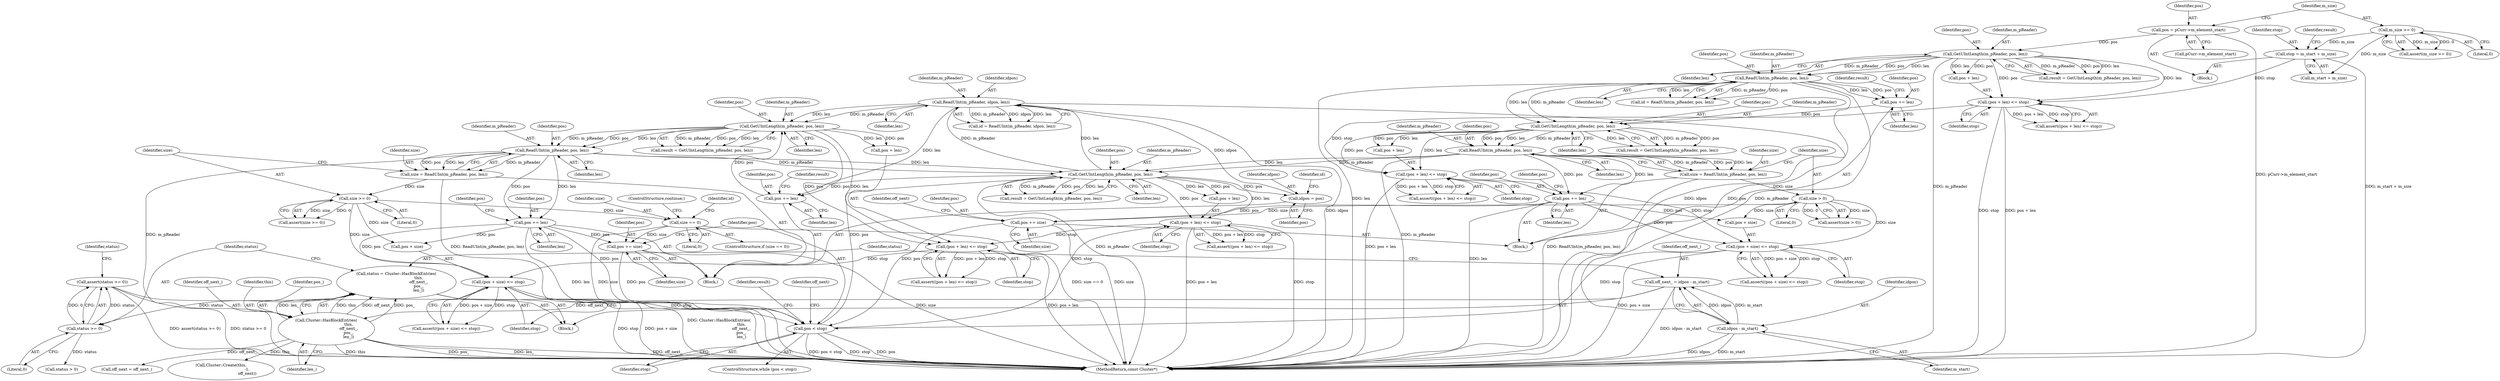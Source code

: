 digraph "1_Android_04839626ed859623901ebd3a5fd483982186b59d_109@API" {
"1000409" [label="(Call,assert(status >= 0))"];
"1000410" [label="(Call,status >= 0)"];
"1000402" [label="(Call,status = Cluster::HasBlockEntries(\n                                    this,\n                                    off_next_,\n                                    pos_,\n                                    len_))"];
"1000404" [label="(Call,Cluster::HasBlockEntries(\n                                    this,\n                                    off_next_,\n                                    pos_,\n                                    len_))"];
"1000394" [label="(Call,off_next_ = idpos - m_start)"];
"1000396" [label="(Call,idpos - m_start)"];
"1000336" [label="(Call,ReadUInt(m_pReader, idpos, len))"];
"1000309" [label="(Call,GetUIntLength(m_pReader, pos, len))"];
"1000366" [label="(Call,ReadUInt(m_pReader, pos, len))"];
"1000349" [label="(Call,GetUIntLength(m_pReader, pos, len))"];
"1000344" [label="(Call,pos += len)"];
"1000276" [label="(Call,ReadUInt(m_pReader, pos, len))"];
"1000259" [label="(Call,GetUIntLength(m_pReader, pos, len))"];
"1000240" [label="(Call,ReadUInt(m_pReader, pos, len))"];
"1000217" [label="(Call,GetUIntLength(m_pReader, pos, len))"];
"1000197" [label="(Call,pos = pCurr->m_element_start)"];
"1000254" [label="(Call,pos += len)"];
"1000301" [label="(Call,pos < stop)"];
"1000293" [label="(Call,pos += size)"];
"1000281" [label="(Call,size > 0)"];
"1000274" [label="(Call,size = ReadUInt(m_pReader, pos, len))"];
"1000284" [label="(Call,pos += len)"];
"1000422" [label="(Call,pos += size)"];
"1000384" [label="(Call,size == 0)"];
"1000371" [label="(Call,size >= 0)"];
"1000364" [label="(Call,size = ReadUInt(m_pReader, pos, len))"];
"1000374" [label="(Call,pos += len)"];
"1000288" [label="(Call,(pos + size) <= stop)"];
"1000268" [label="(Call,(pos + len) <= stop)"];
"1000226" [label="(Call,(pos + len) <= stop)"];
"1000207" [label="(Call,stop = m_start + m_size)"];
"1000203" [label="(Call,m_size >= 0)"];
"1000378" [label="(Call,(pos + size) <= stop)"];
"1000358" [label="(Call,(pos + len) <= stop)"];
"1000318" [label="(Call,(pos + len) <= stop)"];
"1000330" [label="(Call,idpos = pos)"];
"1000408" [label="(Identifier,len_)"];
"1000288" [label="(Call,(pos + size) <= stop)"];
"1000422" [label="(Call,pos += size)"];
"1000242" [label="(Identifier,pos)"];
"1000226" [label="(Call,(pos + len) <= stop)"];
"1000339" [label="(Identifier,len)"];
"1000322" [label="(Identifier,stop)"];
"1000362" [label="(Identifier,stop)"];
"1000241" [label="(Identifier,m_pReader)"];
"1000262" [label="(Identifier,len)"];
"1000319" [label="(Call,pos + len)"];
"1000383" [label="(ControlStructure,if (size == 0))"];
"1000257" [label="(Call,result = GetUIntLength(m_pReader, pos, len))"];
"1000402" [label="(Call,status = Cluster::HasBlockEntries(\n                                    this,\n                                    off_next_,\n                                    pos_,\n                                    len_))"];
"1000243" [label="(Identifier,len)"];
"1000392" [label="(Block,)"];
"1000398" [label="(Identifier,m_start)"];
"1000290" [label="(Identifier,pos)"];
"1000298" [label="(Identifier,off_next)"];
"1000331" [label="(Identifier,idpos)"];
"1000367" [label="(Identifier,m_pReader)"];
"1000269" [label="(Call,pos + len)"];
"1000318" [label="(Call,(pos + len) <= stop)"];
"1000215" [label="(Call,result = GetUIntLength(m_pReader, pos, len))"];
"1000336" [label="(Call,ReadUInt(m_pReader, idpos, len))"];
"1000307" [label="(Call,result = GetUIntLength(m_pReader, pos, len))"];
"1000219" [label="(Identifier,pos)"];
"1000282" [label="(Identifier,size)"];
"1000220" [label="(Identifier,len)"];
"1000379" [label="(Call,pos + size)"];
"1000285" [label="(Identifier,pos)"];
"1000376" [label="(Identifier,len)"];
"1000406" [label="(Identifier,off_next_)"];
"1000292" [label="(Identifier,stop)"];
"1000212" [label="(Block,)"];
"1000352" [label="(Identifier,len)"];
"1000284" [label="(Call,pos += len)"];
"1000415" [label="(Identifier,status)"];
"1000384" [label="(Call,size == 0)"];
"1000302" [label="(Identifier,pos)"];
"1000274" [label="(Call,size = ReadUInt(m_pReader, pos, len))"];
"1000309" [label="(Call,GetUIntLength(m_pReader, pos, len))"];
"1000385" [label="(Identifier,size)"];
"1000216" [label="(Identifier,result)"];
"1000365" [label="(Identifier,size)"];
"1000279" [label="(Identifier,len)"];
"1000405" [label="(Identifier,this)"];
"1000368" [label="(Identifier,pos)"];
"1000283" [label="(Literal,0)"];
"1000227" [label="(Call,pos + len)"];
"1000377" [label="(Call,assert((pos + size) <= stop))"];
"1000414" [label="(Call,status > 0)"];
"1000404" [label="(Call,Cluster::HasBlockEntries(\n                                    this,\n                                    off_next_,\n                                    pos_,\n                                    len_))"];
"1000255" [label="(Identifier,pos)"];
"1000387" [label="(ControlStructure,continue;)"];
"1000407" [label="(Identifier,pos_)"];
"1000127" [label="(Block,)"];
"1000375" [label="(Identifier,pos)"];
"1000369" [label="(Identifier,len)"];
"1000350" [label="(Identifier,m_pReader)"];
"1000373" [label="(Literal,0)"];
"1000346" [label="(Identifier,len)"];
"1000308" [label="(Identifier,result)"];
"1000276" [label="(Call,ReadUInt(m_pReader, pos, len))"];
"1000261" [label="(Identifier,pos)"];
"1000202" [label="(Call,assert(m_size >= 0))"];
"1000409" [label="(Call,assert(status >= 0))"];
"1000295" [label="(Identifier,size)"];
"1000209" [label="(Call,m_start + m_size)"];
"1000218" [label="(Identifier,m_pReader)"];
"1000301" [label="(Call,pos < stop)"];
"1000418" [label="(Call,off_next = off_next_)"];
"1000345" [label="(Identifier,pos)"];
"1000335" [label="(Identifier,id)"];
"1000225" [label="(Call,assert((pos + len) <= stop))"];
"1000394" [label="(Call,off_next_ = idpos - m_start)"];
"1000358" [label="(Call,(pos + len) <= stop)"];
"1000372" [label="(Identifier,size)"];
"1000304" [label="(Block,)"];
"1000338" [label="(Identifier,idpos)"];
"1000382" [label="(Identifier,stop)"];
"1000380" [label="(Identifier,pos)"];
"1000281" [label="(Call,size > 0)"];
"1000278" [label="(Identifier,pos)"];
"1000259" [label="(Call,GetUIntLength(m_pReader, pos, len))"];
"1000332" [label="(Identifier,pos)"];
"1000286" [label="(Identifier,len)"];
"1000411" [label="(Identifier,status)"];
"1000427" [label="(Identifier,off_next)"];
"1000198" [label="(Identifier,pos)"];
"1000311" [label="(Identifier,pos)"];
"1000258" [label="(Identifier,result)"];
"1000538" [label="(MethodReturn,const Cluster*)"];
"1000378" [label="(Call,(pos + size) <= stop)"];
"1000395" [label="(Identifier,off_next_)"];
"1000207" [label="(Call,stop = m_start + m_size)"];
"1000260" [label="(Identifier,m_pReader)"];
"1000197" [label="(Call,pos = pCurr->m_element_start)"];
"1000199" [label="(Call,pCurr->m_element_start)"];
"1000348" [label="(Identifier,result)"];
"1000364" [label="(Call,size = ReadUInt(m_pReader, pos, len))"];
"1000351" [label="(Identifier,pos)"];
"1000267" [label="(Call,assert((pos + len) <= stop))"];
"1000357" [label="(Call,assert((pos + len) <= stop))"];
"1000277" [label="(Identifier,m_pReader)"];
"1000370" [label="(Call,assert(size >= 0))"];
"1000396" [label="(Call,idpos - m_start)"];
"1000347" [label="(Call,result = GetUIntLength(m_pReader, pos, len))"];
"1000374" [label="(Call,pos += len)"];
"1000230" [label="(Identifier,stop)"];
"1000204" [label="(Identifier,m_size)"];
"1000410" [label="(Call,status >= 0)"];
"1000371" [label="(Call,size >= 0)"];
"1000303" [label="(Identifier,stop)"];
"1000337" [label="(Identifier,m_pReader)"];
"1000312" [label="(Identifier,len)"];
"1000317" [label="(Call,assert((pos + len) <= stop))"];
"1000205" [label="(Literal,0)"];
"1000359" [label="(Call,pos + len)"];
"1000386" [label="(Literal,0)"];
"1000344" [label="(Call,pos += len)"];
"1000256" [label="(Identifier,len)"];
"1000280" [label="(Call,assert(size > 0))"];
"1000330" [label="(Call,idpos = pos)"];
"1000412" [label="(Literal,0)"];
"1000254" [label="(Call,pos += len)"];
"1000508" [label="(Call,Cluster::Create(this,\n                                          -1,\n                                          off_next))"];
"1000240" [label="(Call,ReadUInt(m_pReader, pos, len))"];
"1000287" [label="(Call,assert((pos + size) <= stop))"];
"1000272" [label="(Identifier,stop)"];
"1000423" [label="(Identifier,pos)"];
"1000217" [label="(Call,GetUIntLength(m_pReader, pos, len))"];
"1000289" [label="(Call,pos + size)"];
"1000238" [label="(Call,id = ReadUInt(m_pReader, pos, len))"];
"1000390" [label="(Identifier,id)"];
"1000349" [label="(Call,GetUIntLength(m_pReader, pos, len))"];
"1000300" [label="(ControlStructure,while (pos < stop))"];
"1000293" [label="(Call,pos += size)"];
"1000294" [label="(Identifier,pos)"];
"1000334" [label="(Call,id = ReadUInt(m_pReader, idpos, len))"];
"1000268" [label="(Call,(pos + len) <= stop)"];
"1000275" [label="(Identifier,size)"];
"1000424" [label="(Identifier,size)"];
"1000208" [label="(Identifier,stop)"];
"1000203" [label="(Call,m_size >= 0)"];
"1000397" [label="(Identifier,idpos)"];
"1000403" [label="(Identifier,status)"];
"1000310" [label="(Identifier,m_pReader)"];
"1000366" [label="(Call,ReadUInt(m_pReader, pos, len))"];
"1000409" -> "1000392"  [label="AST: "];
"1000409" -> "1000410"  [label="CFG: "];
"1000410" -> "1000409"  [label="AST: "];
"1000415" -> "1000409"  [label="CFG: "];
"1000409" -> "1000538"  [label="DDG: assert(status >= 0)"];
"1000409" -> "1000538"  [label="DDG: status >= 0"];
"1000410" -> "1000409"  [label="DDG: status"];
"1000410" -> "1000409"  [label="DDG: 0"];
"1000410" -> "1000412"  [label="CFG: "];
"1000411" -> "1000410"  [label="AST: "];
"1000412" -> "1000410"  [label="AST: "];
"1000402" -> "1000410"  [label="DDG: status"];
"1000410" -> "1000414"  [label="DDG: status"];
"1000402" -> "1000392"  [label="AST: "];
"1000402" -> "1000404"  [label="CFG: "];
"1000403" -> "1000402"  [label="AST: "];
"1000404" -> "1000402"  [label="AST: "];
"1000411" -> "1000402"  [label="CFG: "];
"1000402" -> "1000538"  [label="DDG: Cluster::HasBlockEntries(\n                                    this,\n                                    off_next_,\n                                    pos_,\n                                    len_)"];
"1000404" -> "1000402"  [label="DDG: this"];
"1000404" -> "1000402"  [label="DDG: off_next_"];
"1000404" -> "1000402"  [label="DDG: pos_"];
"1000404" -> "1000402"  [label="DDG: len_"];
"1000404" -> "1000408"  [label="CFG: "];
"1000405" -> "1000404"  [label="AST: "];
"1000406" -> "1000404"  [label="AST: "];
"1000407" -> "1000404"  [label="AST: "];
"1000408" -> "1000404"  [label="AST: "];
"1000404" -> "1000538"  [label="DDG: this"];
"1000404" -> "1000538"  [label="DDG: pos_"];
"1000404" -> "1000538"  [label="DDG: len_"];
"1000404" -> "1000538"  [label="DDG: off_next_"];
"1000394" -> "1000404"  [label="DDG: off_next_"];
"1000404" -> "1000418"  [label="DDG: off_next_"];
"1000404" -> "1000508"  [label="DDG: this"];
"1000394" -> "1000392"  [label="AST: "];
"1000394" -> "1000396"  [label="CFG: "];
"1000395" -> "1000394"  [label="AST: "];
"1000396" -> "1000394"  [label="AST: "];
"1000403" -> "1000394"  [label="CFG: "];
"1000394" -> "1000538"  [label="DDG: idpos - m_start"];
"1000396" -> "1000394"  [label="DDG: idpos"];
"1000396" -> "1000394"  [label="DDG: m_start"];
"1000396" -> "1000398"  [label="CFG: "];
"1000397" -> "1000396"  [label="AST: "];
"1000398" -> "1000396"  [label="AST: "];
"1000396" -> "1000538"  [label="DDG: idpos"];
"1000396" -> "1000538"  [label="DDG: m_start"];
"1000336" -> "1000396"  [label="DDG: idpos"];
"1000336" -> "1000334"  [label="AST: "];
"1000336" -> "1000339"  [label="CFG: "];
"1000337" -> "1000336"  [label="AST: "];
"1000338" -> "1000336"  [label="AST: "];
"1000339" -> "1000336"  [label="AST: "];
"1000334" -> "1000336"  [label="CFG: "];
"1000336" -> "1000538"  [label="DDG: idpos"];
"1000336" -> "1000334"  [label="DDG: m_pReader"];
"1000336" -> "1000334"  [label="DDG: idpos"];
"1000336" -> "1000334"  [label="DDG: len"];
"1000309" -> "1000336"  [label="DDG: m_pReader"];
"1000309" -> "1000336"  [label="DDG: len"];
"1000330" -> "1000336"  [label="DDG: idpos"];
"1000336" -> "1000344"  [label="DDG: len"];
"1000336" -> "1000349"  [label="DDG: m_pReader"];
"1000336" -> "1000349"  [label="DDG: len"];
"1000309" -> "1000307"  [label="AST: "];
"1000309" -> "1000312"  [label="CFG: "];
"1000310" -> "1000309"  [label="AST: "];
"1000311" -> "1000309"  [label="AST: "];
"1000312" -> "1000309"  [label="AST: "];
"1000307" -> "1000309"  [label="CFG: "];
"1000309" -> "1000538"  [label="DDG: m_pReader"];
"1000309" -> "1000307"  [label="DDG: m_pReader"];
"1000309" -> "1000307"  [label="DDG: pos"];
"1000309" -> "1000307"  [label="DDG: len"];
"1000366" -> "1000309"  [label="DDG: m_pReader"];
"1000366" -> "1000309"  [label="DDG: len"];
"1000276" -> "1000309"  [label="DDG: m_pReader"];
"1000276" -> "1000309"  [label="DDG: len"];
"1000301" -> "1000309"  [label="DDG: pos"];
"1000309" -> "1000318"  [label="DDG: pos"];
"1000309" -> "1000318"  [label="DDG: len"];
"1000309" -> "1000319"  [label="DDG: pos"];
"1000309" -> "1000319"  [label="DDG: len"];
"1000309" -> "1000330"  [label="DDG: pos"];
"1000309" -> "1000344"  [label="DDG: pos"];
"1000366" -> "1000364"  [label="AST: "];
"1000366" -> "1000369"  [label="CFG: "];
"1000367" -> "1000366"  [label="AST: "];
"1000368" -> "1000366"  [label="AST: "];
"1000369" -> "1000366"  [label="AST: "];
"1000364" -> "1000366"  [label="CFG: "];
"1000366" -> "1000538"  [label="DDG: m_pReader"];
"1000366" -> "1000364"  [label="DDG: m_pReader"];
"1000366" -> "1000364"  [label="DDG: pos"];
"1000366" -> "1000364"  [label="DDG: len"];
"1000349" -> "1000366"  [label="DDG: m_pReader"];
"1000349" -> "1000366"  [label="DDG: pos"];
"1000349" -> "1000366"  [label="DDG: len"];
"1000366" -> "1000374"  [label="DDG: len"];
"1000366" -> "1000374"  [label="DDG: pos"];
"1000349" -> "1000347"  [label="AST: "];
"1000349" -> "1000352"  [label="CFG: "];
"1000350" -> "1000349"  [label="AST: "];
"1000351" -> "1000349"  [label="AST: "];
"1000352" -> "1000349"  [label="AST: "];
"1000347" -> "1000349"  [label="CFG: "];
"1000349" -> "1000347"  [label="DDG: m_pReader"];
"1000349" -> "1000347"  [label="DDG: pos"];
"1000349" -> "1000347"  [label="DDG: len"];
"1000344" -> "1000349"  [label="DDG: pos"];
"1000349" -> "1000358"  [label="DDG: pos"];
"1000349" -> "1000358"  [label="DDG: len"];
"1000349" -> "1000359"  [label="DDG: pos"];
"1000349" -> "1000359"  [label="DDG: len"];
"1000344" -> "1000304"  [label="AST: "];
"1000344" -> "1000346"  [label="CFG: "];
"1000345" -> "1000344"  [label="AST: "];
"1000346" -> "1000344"  [label="AST: "];
"1000348" -> "1000344"  [label="CFG: "];
"1000276" -> "1000274"  [label="AST: "];
"1000276" -> "1000279"  [label="CFG: "];
"1000277" -> "1000276"  [label="AST: "];
"1000278" -> "1000276"  [label="AST: "];
"1000279" -> "1000276"  [label="AST: "];
"1000274" -> "1000276"  [label="CFG: "];
"1000276" -> "1000538"  [label="DDG: m_pReader"];
"1000276" -> "1000274"  [label="DDG: m_pReader"];
"1000276" -> "1000274"  [label="DDG: pos"];
"1000276" -> "1000274"  [label="DDG: len"];
"1000259" -> "1000276"  [label="DDG: m_pReader"];
"1000259" -> "1000276"  [label="DDG: pos"];
"1000259" -> "1000276"  [label="DDG: len"];
"1000276" -> "1000284"  [label="DDG: len"];
"1000276" -> "1000284"  [label="DDG: pos"];
"1000259" -> "1000257"  [label="AST: "];
"1000259" -> "1000262"  [label="CFG: "];
"1000260" -> "1000259"  [label="AST: "];
"1000261" -> "1000259"  [label="AST: "];
"1000262" -> "1000259"  [label="AST: "];
"1000257" -> "1000259"  [label="CFG: "];
"1000259" -> "1000257"  [label="DDG: m_pReader"];
"1000259" -> "1000257"  [label="DDG: pos"];
"1000259" -> "1000257"  [label="DDG: len"];
"1000240" -> "1000259"  [label="DDG: m_pReader"];
"1000240" -> "1000259"  [label="DDG: len"];
"1000254" -> "1000259"  [label="DDG: pos"];
"1000259" -> "1000268"  [label="DDG: pos"];
"1000259" -> "1000268"  [label="DDG: len"];
"1000259" -> "1000269"  [label="DDG: pos"];
"1000259" -> "1000269"  [label="DDG: len"];
"1000240" -> "1000238"  [label="AST: "];
"1000240" -> "1000243"  [label="CFG: "];
"1000241" -> "1000240"  [label="AST: "];
"1000242" -> "1000240"  [label="AST: "];
"1000243" -> "1000240"  [label="AST: "];
"1000238" -> "1000240"  [label="CFG: "];
"1000240" -> "1000538"  [label="DDG: pos"];
"1000240" -> "1000538"  [label="DDG: m_pReader"];
"1000240" -> "1000538"  [label="DDG: len"];
"1000240" -> "1000238"  [label="DDG: m_pReader"];
"1000240" -> "1000238"  [label="DDG: pos"];
"1000240" -> "1000238"  [label="DDG: len"];
"1000217" -> "1000240"  [label="DDG: m_pReader"];
"1000217" -> "1000240"  [label="DDG: pos"];
"1000217" -> "1000240"  [label="DDG: len"];
"1000240" -> "1000254"  [label="DDG: len"];
"1000240" -> "1000254"  [label="DDG: pos"];
"1000217" -> "1000215"  [label="AST: "];
"1000217" -> "1000220"  [label="CFG: "];
"1000218" -> "1000217"  [label="AST: "];
"1000219" -> "1000217"  [label="AST: "];
"1000220" -> "1000217"  [label="AST: "];
"1000215" -> "1000217"  [label="CFG: "];
"1000217" -> "1000538"  [label="DDG: m_pReader"];
"1000217" -> "1000215"  [label="DDG: m_pReader"];
"1000217" -> "1000215"  [label="DDG: pos"];
"1000217" -> "1000215"  [label="DDG: len"];
"1000197" -> "1000217"  [label="DDG: pos"];
"1000217" -> "1000226"  [label="DDG: pos"];
"1000217" -> "1000226"  [label="DDG: len"];
"1000217" -> "1000227"  [label="DDG: pos"];
"1000217" -> "1000227"  [label="DDG: len"];
"1000197" -> "1000127"  [label="AST: "];
"1000197" -> "1000199"  [label="CFG: "];
"1000198" -> "1000197"  [label="AST: "];
"1000199" -> "1000197"  [label="AST: "];
"1000204" -> "1000197"  [label="CFG: "];
"1000197" -> "1000538"  [label="DDG: pCurr->m_element_start"];
"1000254" -> "1000212"  [label="AST: "];
"1000254" -> "1000256"  [label="CFG: "];
"1000255" -> "1000254"  [label="AST: "];
"1000256" -> "1000254"  [label="AST: "];
"1000258" -> "1000254"  [label="CFG: "];
"1000301" -> "1000300"  [label="AST: "];
"1000301" -> "1000303"  [label="CFG: "];
"1000302" -> "1000301"  [label="AST: "];
"1000303" -> "1000301"  [label="AST: "];
"1000308" -> "1000301"  [label="CFG: "];
"1000427" -> "1000301"  [label="CFG: "];
"1000301" -> "1000538"  [label="DDG: stop"];
"1000301" -> "1000538"  [label="DDG: pos < stop"];
"1000301" -> "1000538"  [label="DDG: pos"];
"1000293" -> "1000301"  [label="DDG: pos"];
"1000422" -> "1000301"  [label="DDG: pos"];
"1000374" -> "1000301"  [label="DDG: pos"];
"1000288" -> "1000301"  [label="DDG: stop"];
"1000378" -> "1000301"  [label="DDG: stop"];
"1000301" -> "1000318"  [label="DDG: stop"];
"1000293" -> "1000212"  [label="AST: "];
"1000293" -> "1000295"  [label="CFG: "];
"1000294" -> "1000293"  [label="AST: "];
"1000295" -> "1000293"  [label="AST: "];
"1000298" -> "1000293"  [label="CFG: "];
"1000293" -> "1000538"  [label="DDG: size"];
"1000281" -> "1000293"  [label="DDG: size"];
"1000284" -> "1000293"  [label="DDG: pos"];
"1000281" -> "1000280"  [label="AST: "];
"1000281" -> "1000283"  [label="CFG: "];
"1000282" -> "1000281"  [label="AST: "];
"1000283" -> "1000281"  [label="AST: "];
"1000280" -> "1000281"  [label="CFG: "];
"1000281" -> "1000280"  [label="DDG: size"];
"1000281" -> "1000280"  [label="DDG: 0"];
"1000274" -> "1000281"  [label="DDG: size"];
"1000281" -> "1000288"  [label="DDG: size"];
"1000281" -> "1000289"  [label="DDG: size"];
"1000274" -> "1000212"  [label="AST: "];
"1000275" -> "1000274"  [label="AST: "];
"1000282" -> "1000274"  [label="CFG: "];
"1000274" -> "1000538"  [label="DDG: ReadUInt(m_pReader, pos, len)"];
"1000284" -> "1000212"  [label="AST: "];
"1000284" -> "1000286"  [label="CFG: "];
"1000285" -> "1000284"  [label="AST: "];
"1000286" -> "1000284"  [label="AST: "];
"1000290" -> "1000284"  [label="CFG: "];
"1000284" -> "1000538"  [label="DDG: len"];
"1000284" -> "1000288"  [label="DDG: pos"];
"1000284" -> "1000289"  [label="DDG: pos"];
"1000422" -> "1000304"  [label="AST: "];
"1000422" -> "1000424"  [label="CFG: "];
"1000423" -> "1000422"  [label="AST: "];
"1000424" -> "1000422"  [label="AST: "];
"1000302" -> "1000422"  [label="CFG: "];
"1000422" -> "1000538"  [label="DDG: size"];
"1000384" -> "1000422"  [label="DDG: size"];
"1000374" -> "1000422"  [label="DDG: pos"];
"1000384" -> "1000383"  [label="AST: "];
"1000384" -> "1000386"  [label="CFG: "];
"1000385" -> "1000384"  [label="AST: "];
"1000386" -> "1000384"  [label="AST: "];
"1000387" -> "1000384"  [label="CFG: "];
"1000390" -> "1000384"  [label="CFG: "];
"1000384" -> "1000538"  [label="DDG: size == 0"];
"1000384" -> "1000538"  [label="DDG: size"];
"1000371" -> "1000384"  [label="DDG: size"];
"1000371" -> "1000370"  [label="AST: "];
"1000371" -> "1000373"  [label="CFG: "];
"1000372" -> "1000371"  [label="AST: "];
"1000373" -> "1000371"  [label="AST: "];
"1000370" -> "1000371"  [label="CFG: "];
"1000371" -> "1000370"  [label="DDG: size"];
"1000371" -> "1000370"  [label="DDG: 0"];
"1000364" -> "1000371"  [label="DDG: size"];
"1000371" -> "1000378"  [label="DDG: size"];
"1000371" -> "1000379"  [label="DDG: size"];
"1000364" -> "1000304"  [label="AST: "];
"1000365" -> "1000364"  [label="AST: "];
"1000372" -> "1000364"  [label="CFG: "];
"1000364" -> "1000538"  [label="DDG: ReadUInt(m_pReader, pos, len)"];
"1000374" -> "1000304"  [label="AST: "];
"1000374" -> "1000376"  [label="CFG: "];
"1000375" -> "1000374"  [label="AST: "];
"1000376" -> "1000374"  [label="AST: "];
"1000380" -> "1000374"  [label="CFG: "];
"1000374" -> "1000538"  [label="DDG: len"];
"1000374" -> "1000378"  [label="DDG: pos"];
"1000374" -> "1000379"  [label="DDG: pos"];
"1000288" -> "1000287"  [label="AST: "];
"1000288" -> "1000292"  [label="CFG: "];
"1000289" -> "1000288"  [label="AST: "];
"1000292" -> "1000288"  [label="AST: "];
"1000287" -> "1000288"  [label="CFG: "];
"1000288" -> "1000538"  [label="DDG: pos + size"];
"1000288" -> "1000287"  [label="DDG: pos + size"];
"1000288" -> "1000287"  [label="DDG: stop"];
"1000268" -> "1000288"  [label="DDG: stop"];
"1000268" -> "1000267"  [label="AST: "];
"1000268" -> "1000272"  [label="CFG: "];
"1000269" -> "1000268"  [label="AST: "];
"1000272" -> "1000268"  [label="AST: "];
"1000267" -> "1000268"  [label="CFG: "];
"1000268" -> "1000538"  [label="DDG: pos + len"];
"1000268" -> "1000267"  [label="DDG: pos + len"];
"1000268" -> "1000267"  [label="DDG: stop"];
"1000226" -> "1000268"  [label="DDG: stop"];
"1000226" -> "1000225"  [label="AST: "];
"1000226" -> "1000230"  [label="CFG: "];
"1000227" -> "1000226"  [label="AST: "];
"1000230" -> "1000226"  [label="AST: "];
"1000225" -> "1000226"  [label="CFG: "];
"1000226" -> "1000538"  [label="DDG: pos + len"];
"1000226" -> "1000538"  [label="DDG: stop"];
"1000226" -> "1000225"  [label="DDG: pos + len"];
"1000226" -> "1000225"  [label="DDG: stop"];
"1000207" -> "1000226"  [label="DDG: stop"];
"1000207" -> "1000127"  [label="AST: "];
"1000207" -> "1000209"  [label="CFG: "];
"1000208" -> "1000207"  [label="AST: "];
"1000209" -> "1000207"  [label="AST: "];
"1000216" -> "1000207"  [label="CFG: "];
"1000207" -> "1000538"  [label="DDG: m_start + m_size"];
"1000203" -> "1000207"  [label="DDG: m_size"];
"1000203" -> "1000202"  [label="AST: "];
"1000203" -> "1000205"  [label="CFG: "];
"1000204" -> "1000203"  [label="AST: "];
"1000205" -> "1000203"  [label="AST: "];
"1000202" -> "1000203"  [label="CFG: "];
"1000203" -> "1000202"  [label="DDG: m_size"];
"1000203" -> "1000202"  [label="DDG: 0"];
"1000203" -> "1000209"  [label="DDG: m_size"];
"1000378" -> "1000377"  [label="AST: "];
"1000378" -> "1000382"  [label="CFG: "];
"1000379" -> "1000378"  [label="AST: "];
"1000382" -> "1000378"  [label="AST: "];
"1000377" -> "1000378"  [label="CFG: "];
"1000378" -> "1000538"  [label="DDG: pos + size"];
"1000378" -> "1000538"  [label="DDG: stop"];
"1000378" -> "1000377"  [label="DDG: pos + size"];
"1000378" -> "1000377"  [label="DDG: stop"];
"1000358" -> "1000378"  [label="DDG: stop"];
"1000358" -> "1000357"  [label="AST: "];
"1000358" -> "1000362"  [label="CFG: "];
"1000359" -> "1000358"  [label="AST: "];
"1000362" -> "1000358"  [label="AST: "];
"1000357" -> "1000358"  [label="CFG: "];
"1000358" -> "1000538"  [label="DDG: pos + len"];
"1000358" -> "1000357"  [label="DDG: pos + len"];
"1000358" -> "1000357"  [label="DDG: stop"];
"1000318" -> "1000358"  [label="DDG: stop"];
"1000318" -> "1000317"  [label="AST: "];
"1000318" -> "1000322"  [label="CFG: "];
"1000319" -> "1000318"  [label="AST: "];
"1000322" -> "1000318"  [label="AST: "];
"1000317" -> "1000318"  [label="CFG: "];
"1000318" -> "1000538"  [label="DDG: pos + len"];
"1000318" -> "1000538"  [label="DDG: stop"];
"1000318" -> "1000317"  [label="DDG: pos + len"];
"1000318" -> "1000317"  [label="DDG: stop"];
"1000330" -> "1000304"  [label="AST: "];
"1000330" -> "1000332"  [label="CFG: "];
"1000331" -> "1000330"  [label="AST: "];
"1000332" -> "1000330"  [label="AST: "];
"1000335" -> "1000330"  [label="CFG: "];
}
